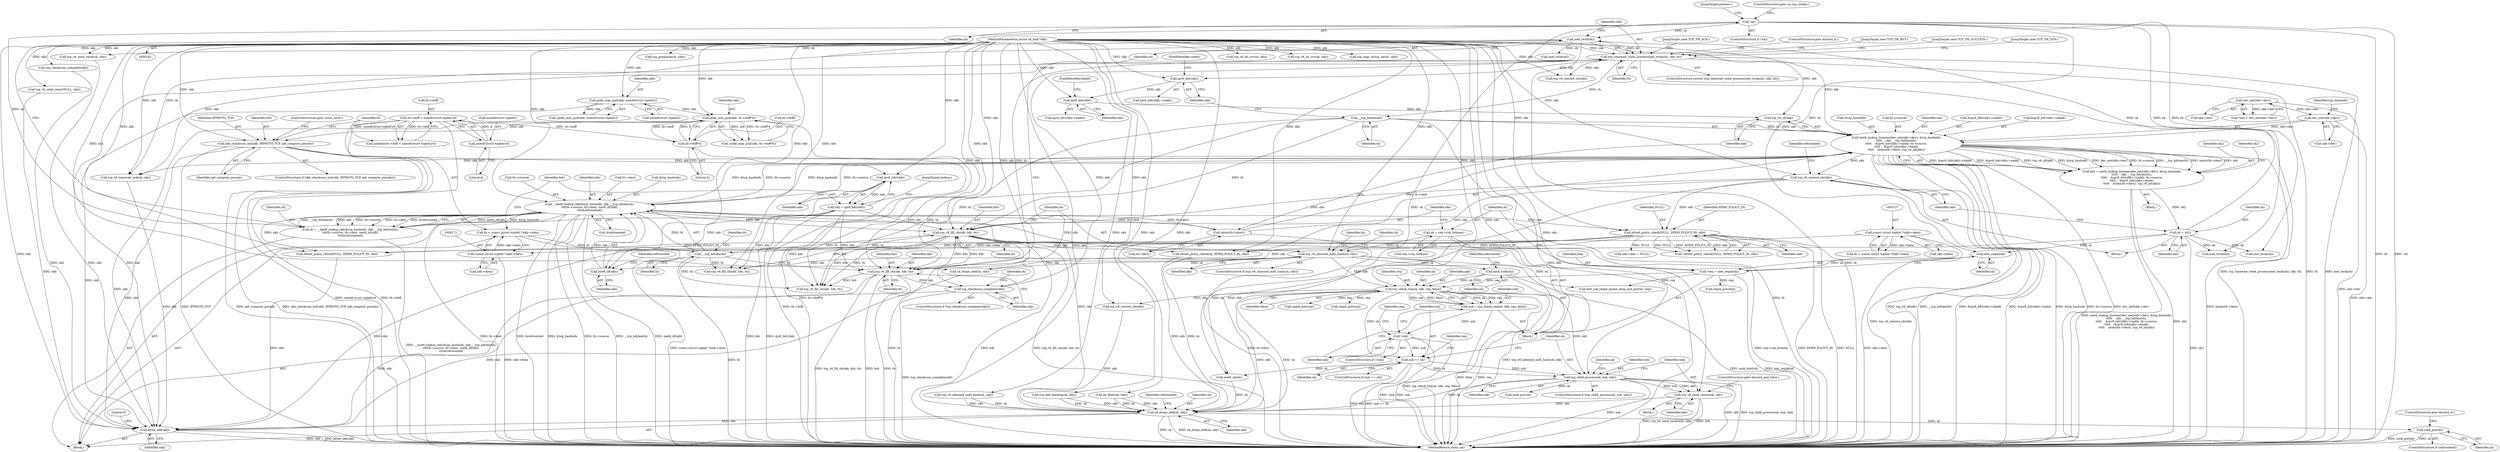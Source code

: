 digraph "0_linux_ac6e780070e30e4c35bd395acfe9191e6268bdd3_1@pointer" {
"1000290" [label="(Call,tcp_v6_send_reset(nsk, skb))"];
"1000285" [label="(Call,tcp_child_process(sk, nsk, skb))"];
"1000275" [label="(Call,nsk == sk)"];
"1000268" [label="(Call,!nsk)"];
"1000260" [label="(Call,nsk = tcp_check_req(sk, skb, req, false))"];
"1000262" [label="(Call,tcp_check_req(sk, skb, req, false))"];
"1000255" [label="(Call,sock_hold(sk))"];
"1000233" [label="(Call,tcp_v6_inbound_md5_hash(sk, skb))"];
"1000223" [label="(Call,sk = req->rsk_listener)"];
"1000228" [label="(Call,tcp_v6_fill_cb(skb, hdr, th))"];
"1000182" [label="(Call,__inet6_lookup_skb(&tcp_hashinfo, skb, __tcp_hdrlen(th),\n\t\t\t\tth->source, th->dest, inet6_iif(skb),\n\t\t\t\t&refcounted))"];
"1000478" [label="(Call,inet6_lookup_listener(dev_net(skb->dev), &tcp_hashinfo,\n\t\t\t\t\t    skb, __tcp_hdrlen(th),\n\t\t\t\t\t    &ipv6_hdr(skb)->saddr, th->source,\n\t\t\t\t\t    &ipv6_hdr(skb)->daddr,\n\t\t\t\t\t    ntohs(th->dest), tcp_v6_iif(skb)))"];
"1000479" [label="(Call,dev_net(skb->dev))"];
"1000113" [label="(Call,dev_net(skb->dev))"];
"1000505" [label="(Call,tcp_v6_iif(skb))"];
"1000498" [label="(Call,ipv6_hdr(skb))"];
"1000490" [label="(Call,ipv6_hdr(skb))"];
"1000467" [label="(Call,tcp_timewait_state_process(inet_twsk(sk), skb, th))"];
"1000468" [label="(Call,inet_twsk(sk))"];
"1000199" [label="(Call,!sk)"];
"1000180" [label="(Call,sk = __inet6_lookup_skb(&tcp_hashinfo, skb, __tcp_hdrlen(th),\n\t\t\t\tth->source, th->dest, inet6_iif(skb),\n\t\t\t\t&refcounted))"];
"1000517" [label="(Call,sk = sk2)"];
"1000476" [label="(Call,sk2 = inet6_lookup_listener(dev_net(skb->dev), &tcp_hashinfo,\n\t\t\t\t\t    skb, __tcp_hdrlen(th),\n\t\t\t\t\t    &ipv6_hdr(skb)->saddr, th->source,\n\t\t\t\t\t    &ipv6_hdr(skb)->daddr,\n\t\t\t\t\t    ntohs(th->dest), tcp_v6_iif(skb)))"];
"1000459" [label="(Call,tcp_checksum_complete(skb))"];
"1000454" [label="(Call,tcp_v6_fill_cb(skb, hdr, th))"];
"1000445" [label="(Call,xfrm6_policy_check(NULL, XFRM_POLICY_IN, skb))"];
"1000520" [label="(Call,tcp_v6_restore_cb(skb))"];
"1000103" [label="(MethodParameterIn,struct sk_buff *skb)"];
"1000175" [label="(Call,hdr = ipv6_hdr(skb))"];
"1000177" [label="(Call,ipv6_hdr(skb))"];
"1000163" [label="(Call,skb_checksum_init(skb, IPPROTO_TCP, ip6_compute_pseudo))"];
"1000154" [label="(Call,pskb_may_pull(skb, th->doff*4))"];
"1000129" [label="(Call,pskb_may_pull(skb, sizeof(struct tcphdr)))"];
"1000156" [label="(Call,th->doff*4)"];
"1000143" [label="(Call,th->doff < sizeof(struct tcphdr)/4)"];
"1000147" [label="(Call,sizeof(struct tcphdr)/4)"];
"1000186" [label="(Call,__tcp_hdrlen(th))"];
"1000168" [label="(Call,th = (const struct tcphdr *)skb->data)"];
"1000170" [label="(Call,(const struct tcphdr *)skb->data)"];
"1000136" [label="(Call,(const struct tcphdr *)skb->data)"];
"1000486" [label="(Call,__tcp_hdrlen(th))"];
"1000501" [label="(Call,ntohs(th->dest))"];
"1000194" [label="(Call,inet6_iif(skb))"];
"1000218" [label="(Call,*req = inet_reqsk(sk))"];
"1000220" [label="(Call,inet_reqsk(sk))"];
"1000434" [label="(Call,sk_drops_add(sk, skb))"];
"1000429" [label="(Call,kfree_skb(skb))"];
"1000439" [label="(Call,sock_put(sk))"];
"1000177" [label="(Call,ipv6_hdr(skb))"];
"1000231" [label="(Identifier,th)"];
"1000541" [label="(JumpTarget,case TCP_TW_SUCCESS:)"];
"1000498" [label="(Call,ipv6_hdr(skb))"];
"1000269" [label="(Identifier,nsk)"];
"1000229" [label="(Identifier,skb)"];
"1000435" [label="(Identifier,sk)"];
"1000321" [label="(Call,tcp_v6_fill_cb(skb, hdr, th))"];
"1000114" [label="(Call,skb->dev)"];
"1000200" [label="(Identifier,sk)"];
"1000170" [label="(Call,(const struct tcphdr *)skb->data)"];
"1000284" [label="(ControlStructure,if (tcp_child_process(sk, nsk, skb)))"];
"1000500" [label="(FieldIdentifier,daddr)"];
"1000256" [label="(Identifier,sk)"];
"1000432" [label="(Literal,0)"];
"1000266" [label="(Identifier,false)"];
"1000147" [label="(Call,sizeof(struct tcphdr)/4)"];
"1000262" [label="(Call,tcp_check_req(sk, skb, req, false))"];
"1000484" [label="(Identifier,tcp_hashinfo)"];
"1000225" [label="(Call,req->rsk_listener)"];
"1000489" [label="(Call,ipv6_hdr(skb)->saddr)"];
"1000491" [label="(Identifier,skb)"];
"1000543" [label="(MethodReturn,static int)"];
"1000486" [label="(Call,__tcp_hdrlen(th))"];
"1000521" [label="(Identifier,skb)"];
"1000331" [label="(Call,sk_filter(sk, skb))"];
"1000487" [label="(Identifier,th)"];
"1000499" [label="(Identifier,skb)"];
"1000463" [label="(Call,inet_twsk(sk))"];
"1000178" [label="(Identifier,skb)"];
"1000199" [label="(Call,!sk)"];
"1000518" [label="(Identifier,sk)"];
"1000129" [label="(Call,pskb_may_pull(skb, sizeof(struct tcphdr)))"];
"1000289" [label="(Block,)"];
"1000188" [label="(Call,th->source)"];
"1000455" [label="(Identifier,skb)"];
"1000157" [label="(Call,th->doff)"];
"1000228" [label="(Call,tcp_v6_fill_cb(skb, hdr, th))"];
"1000134" [label="(Call,th = (const struct tcphdr *)skb->data)"];
"1000234" [label="(Identifier,sk)"];
"1000478" [label="(Call,inet6_lookup_listener(dev_net(skb->dev), &tcp_hashinfo,\n\t\t\t\t\t    skb, __tcp_hdrlen(th),\n\t\t\t\t\t    &ipv6_hdr(skb)->saddr, th->source,\n\t\t\t\t\t    &ipv6_hdr(skb)->daddr,\n\t\t\t\t\t    ntohs(th->dest), tcp_v6_iif(skb)))"];
"1000371" [label="(Call,tcp_prequeue(sk, skb))"];
"1000271" [label="(Call,reqsk_put(req))"];
"1000316" [label="(Call,xfrm6_policy_check(sk, XFRM_POLICY_IN, skb))"];
"1000381" [label="(Call,tcp_add_backlog(sk, skb))"];
"1000292" [label="(Identifier,skb)"];
"1000219" [label="(Identifier,req)"];
"1000275" [label="(Call,nsk == sk)"];
"1000445" [label="(Call,xfrm6_policy_check(NULL, XFRM_POLICY_IN, skb))"];
"1000176" [label="(Identifier,hdr)"];
"1000230" [label="(Identifier,hdr)"];
"1000505" [label="(Call,tcp_v6_iif(skb))"];
"1000280" [label="(Identifier,req)"];
"1000195" [label="(Identifier,skb)"];
"1000179" [label="(JumpTarget,lookup:)"];
"1000474" [label="(Block,)"];
"1000180" [label="(Call,sk = __inet6_lookup_skb(&tcp_hashinfo, skb, __tcp_hdrlen(th),\n\t\t\t\tth->source, th->dest, inet6_iif(skb),\n\t\t\t\t&refcounted))"];
"1000144" [label="(Call,th->doff)"];
"1000446" [label="(Identifier,NULL)"];
"1000501" [label="(Call,ntohs(th->dest))"];
"1000508" [label="(Identifier,sk2)"];
"1000128" [label="(Call,!pskb_may_pull(skb, sizeof(struct tcphdr)))"];
"1000451" [label="(Call,inet_twsk(sk))"];
"1000407" [label="(Call,tcp_v6_fill_cb(skb, hdr, th))"];
"1000434" [label="(Call,sk_drops_add(sk, skb))"];
"1000479" [label="(Call,dev_net(skb->dev))"];
"1000519" [label="(Identifier,sk2)"];
"1000509" [label="(Block,)"];
"1000466" [label="(ControlStructure,switch (tcp_timewait_state_process(inet_twsk(sk), skb, th)))"];
"1000470" [label="(Identifier,skb)"];
"1000335" [label="(Call,skb->dev = NULL)"];
"1000287" [label="(Identifier,nsk)"];
"1000131" [label="(Call,sizeof(struct tcphdr))"];
"1000476" [label="(Call,sk2 = inet6_lookup_listener(dev_net(skb->dev), &tcp_hashinfo,\n\t\t\t\t\t    skb, __tcp_hdrlen(th),\n\t\t\t\t\t    &ipv6_hdr(skb)->saddr, th->source,\n\t\t\t\t\t    &ipv6_hdr(skb)->daddr,\n\t\t\t\t\t    ntohs(th->dest), tcp_v6_iif(skb)))"];
"1000429" [label="(Call,kfree_skb(skb))"];
"1000264" [label="(Identifier,skb)"];
"1000440" [label="(Identifier,sk)"];
"1000459" [label="(Call,tcp_checksum_complete(skb))"];
"1000261" [label="(Identifier,nsk)"];
"1000138" [label="(Call,skb->data)"];
"1000469" [label="(Identifier,sk)"];
"1000473" [label="(JumpTarget,case TCP_TW_SYN:)"];
"1000162" [label="(ControlStructure,if (skb_checksum_init(skb, IPPROTO_TCP, ip6_compute_pseudo)))"];
"1000202" [label="(JumpTarget,process:)"];
"1000490" [label="(Call,ipv6_hdr(skb))"];
"1000143" [label="(Call,th->doff < sizeof(struct tcphdr)/4)"];
"1000438" [label="(Identifier,refcounted)"];
"1000216" [label="(Block,)"];
"1000130" [label="(Identifier,skb)"];
"1000430" [label="(Identifier,skb)"];
"1000285" [label="(Call,tcp_child_process(sk, nsk, skb))"];
"1000247" [label="(Identifier,sk)"];
"1000526" [label="(JumpTarget,case TCP_TW_ACK:)"];
"1000291" [label="(Identifier,nsk)"];
"1000238" [label="(Identifier,sk)"];
"1000175" [label="(Call,hdr = ipv6_hdr(skb))"];
"1000277" [label="(Identifier,sk)"];
"1000376" [label="(Call,tcp_v6_do_rcv(sk, skb))"];
"1000460" [label="(Identifier,skb)"];
"1000172" [label="(Call,skb->data)"];
"1000268" [label="(Call,!nsk)"];
"1000532" [label="(Call,tcp_v6_restore_cb(skb))"];
"1000191" [label="(Call,th->dest)"];
"1000441" [label="(ControlStructure,goto discard_it;)"];
"1000260" [label="(Call,nsk = tcp_check_req(sk, skb, req, false))"];
"1000288" [label="(Identifier,skb)"];
"1000232" [label="(ControlStructure,if (tcp_v6_inbound_md5_hash(sk, skb)))"];
"1000183" [label="(Call,&tcp_hashinfo)"];
"1000251" [label="(Call,inet_csk_reqsk_queue_drop_and_put(sk, req))"];
"1000148" [label="(Call,sizeof(struct tcphdr))"];
"1000233" [label="(Call,tcp_v6_inbound_md5_hash(sk, skb))"];
"1000493" [label="(Call,th->source)"];
"1000457" [label="(Identifier,th)"];
"1000480" [label="(Call,skb->dev)"];
"1000542" [label="(ControlStructure,goto discard_it;)"];
"1000458" [label="(ControlStructure,if (tcp_checksum_complete(skb)))"];
"1000456" [label="(Identifier,hdr)"];
"1000444" [label="(Call,!xfrm6_policy_check(NULL, XFRM_POLICY_IN, skb))"];
"1000520" [label="(Call,tcp_v6_restore_cb(skb))"];
"1000198" [label="(ControlStructure,if (!sk))"];
"1000154" [label="(Call,pskb_may_pull(skb, th->doff*4))"];
"1000103" [label="(MethodParameterIn,struct sk_buff *skb)"];
"1000186" [label="(Call,__tcp_hdrlen(th))"];
"1000306" [label="(Call,inet6_sk(sk))"];
"1000326" [label="(Call,tcp_v6_inbound_md5_hash(sk, skb))"];
"1000267" [label="(ControlStructure,if (!nsk))"];
"1000454" [label="(Call,tcp_v6_fill_cb(skb, hdr, th))"];
"1000523" [label="(Identifier,refcounted)"];
"1000492" [label="(FieldIdentifier,saddr)"];
"1000167" [label="(ControlStructure,goto csum_error;)"];
"1000153" [label="(Call,!pskb_may_pull(skb, th->doff*4))"];
"1000185" [label="(Identifier,skb)"];
"1000412" [label="(Call,tcp_checksum_complete(skb))"];
"1000265" [label="(Identifier,req)"];
"1000155" [label="(Identifier,skb)"];
"1000220" [label="(Call,inet_reqsk(sk))"];
"1000497" [label="(Call,ipv6_hdr(skb)->daddr)"];
"1000201" [label="(ControlStructure,goto no_tcp_socket;)"];
"1000189" [label="(Identifier,th)"];
"1000168" [label="(Call,th = (const struct tcphdr *)skb->data)"];
"1000297" [label="(Identifier,sk)"];
"1000182" [label="(Call,__inet6_lookup_skb(&tcp_hashinfo, skb, __tcp_hdrlen(th),\n\t\t\t\tth->source, th->dest, inet6_iif(skb),\n\t\t\t\t&refcounted))"];
"1000272" [label="(Identifier,req)"];
"1000258" [label="(Identifier,refcounted)"];
"1000290" [label="(Call,tcp_v6_send_reset(nsk, skb))"];
"1000349" [label="(Call,tcp_v6_do_rcv(sk, skb))"];
"1000165" [label="(Identifier,IPPROTO_TCP)"];
"1000531" [label="(JumpTarget,case TCP_TW_RST:)"];
"1000281" [label="(Call,tcp_v6_restore_cb(skb))"];
"1000197" [label="(Identifier,refcounted)"];
"1000276" [label="(Identifier,nsk)"];
"1000164" [label="(Identifier,skb)"];
"1000357" [label="(Call,tcp_segs_in(tcp_sk(sk), skb))"];
"1000223" [label="(Call,sk = req->rsk_listener)"];
"1000237" [label="(Call,sk_drops_add(sk, skb))"];
"1000169" [label="(Identifier,th)"];
"1000296" [label="(Call,sock_put(sk))"];
"1000235" [label="(Identifier,skb)"];
"1000113" [label="(Call,dev_net(skb->dev))"];
"1000436" [label="(Identifier,skb)"];
"1000513" [label="(Call,inet_twsk(sk))"];
"1000263" [label="(Identifier,sk)"];
"1000274" [label="(ControlStructure,if (nsk == sk))"];
"1000194" [label="(Call,inet6_iif(skb))"];
"1000218" [label="(Call,*req = inet_reqsk(sk))"];
"1000485" [label="(Identifier,skb)"];
"1000293" [label="(ControlStructure,goto discard_and_relse;)"];
"1000111" [label="(Call,*net = dev_net(skb->dev))"];
"1000448" [label="(Identifier,skb)"];
"1000166" [label="(Identifier,ip6_compute_pseudo)"];
"1000437" [label="(ControlStructure,if (refcounted))"];
"1000160" [label="(Literal,4)"];
"1000488" [label="(Call,&ipv6_hdr(skb)->saddr)"];
"1000187" [label="(Identifier,th)"];
"1000496" [label="(Call,&ipv6_hdr(skb)->daddr)"];
"1000464" [label="(Identifier,sk)"];
"1000527" [label="(Call,tcp_v6_timewait_ack(sk, skb))"];
"1000286" [label="(Identifier,sk)"];
"1000471" [label="(Identifier,th)"];
"1000502" [label="(Call,th->dest)"];
"1000517" [label="(Call,sk = sk2)"];
"1000279" [label="(Call,reqsk_put(req))"];
"1000224" [label="(Identifier,sk)"];
"1000221" [label="(Identifier,sk)"];
"1000468" [label="(Call,inet_twsk(sk))"];
"1000425" [label="(Call,tcp_v6_send_reset(NULL, skb))"];
"1000447" [label="(Identifier,XFRM_POLICY_IN)"];
"1000181" [label="(Identifier,sk)"];
"1000150" [label="(Literal,4)"];
"1000136" [label="(Call,(const struct tcphdr *)skb->data)"];
"1000506" [label="(Identifier,skb)"];
"1000477" [label="(Identifier,sk2)"];
"1000240" [label="(Call,reqsk_put(req))"];
"1000467" [label="(Call,tcp_timewait_state_process(inet_twsk(sk), skb, th))"];
"1000402" [label="(Call,xfrm6_policy_check(NULL, XFRM_POLICY_IN, skb))"];
"1000483" [label="(Call,&tcp_hashinfo)"];
"1000142" [label="(Call,unlikely(th->doff < sizeof(struct tcphdr)/4))"];
"1000104" [label="(Block,)"];
"1000439" [label="(Call,sock_put(sk))"];
"1000156" [label="(Call,th->doff*4)"];
"1000196" [label="(Call,&refcounted)"];
"1000534" [label="(Call,tcp_v6_send_reset(sk, skb))"];
"1000255" [label="(Call,sock_hold(sk))"];
"1000163" [label="(Call,skb_checksum_init(skb, IPPROTO_TCP, ip6_compute_pseudo))"];
"1000290" -> "1000289"  [label="AST: "];
"1000290" -> "1000292"  [label="CFG: "];
"1000291" -> "1000290"  [label="AST: "];
"1000292" -> "1000290"  [label="AST: "];
"1000293" -> "1000290"  [label="CFG: "];
"1000290" -> "1000543"  [label="DDG: nsk"];
"1000290" -> "1000543"  [label="DDG: tcp_v6_send_reset(nsk, skb)"];
"1000285" -> "1000290"  [label="DDG: nsk"];
"1000285" -> "1000290"  [label="DDG: skb"];
"1000103" -> "1000290"  [label="DDG: skb"];
"1000290" -> "1000434"  [label="DDG: skb"];
"1000285" -> "1000284"  [label="AST: "];
"1000285" -> "1000288"  [label="CFG: "];
"1000286" -> "1000285"  [label="AST: "];
"1000287" -> "1000285"  [label="AST: "];
"1000288" -> "1000285"  [label="AST: "];
"1000291" -> "1000285"  [label="CFG: "];
"1000297" -> "1000285"  [label="CFG: "];
"1000285" -> "1000543"  [label="DDG: tcp_child_process(sk, nsk, skb)"];
"1000285" -> "1000543"  [label="DDG: nsk"];
"1000285" -> "1000543"  [label="DDG: skb"];
"1000275" -> "1000285"  [label="DDG: sk"];
"1000275" -> "1000285"  [label="DDG: nsk"];
"1000262" -> "1000285"  [label="DDG: skb"];
"1000103" -> "1000285"  [label="DDG: skb"];
"1000285" -> "1000296"  [label="DDG: sk"];
"1000285" -> "1000434"  [label="DDG: sk"];
"1000275" -> "1000274"  [label="AST: "];
"1000275" -> "1000277"  [label="CFG: "];
"1000276" -> "1000275"  [label="AST: "];
"1000277" -> "1000275"  [label="AST: "];
"1000280" -> "1000275"  [label="CFG: "];
"1000286" -> "1000275"  [label="CFG: "];
"1000275" -> "1000543"  [label="DDG: nsk == sk"];
"1000275" -> "1000543"  [label="DDG: nsk"];
"1000268" -> "1000275"  [label="DDG: nsk"];
"1000262" -> "1000275"  [label="DDG: sk"];
"1000275" -> "1000306"  [label="DDG: sk"];
"1000268" -> "1000267"  [label="AST: "];
"1000268" -> "1000269"  [label="CFG: "];
"1000269" -> "1000268"  [label="AST: "];
"1000272" -> "1000268"  [label="CFG: "];
"1000276" -> "1000268"  [label="CFG: "];
"1000268" -> "1000543"  [label="DDG: nsk"];
"1000268" -> "1000543"  [label="DDG: !nsk"];
"1000260" -> "1000268"  [label="DDG: nsk"];
"1000260" -> "1000216"  [label="AST: "];
"1000260" -> "1000262"  [label="CFG: "];
"1000261" -> "1000260"  [label="AST: "];
"1000262" -> "1000260"  [label="AST: "];
"1000269" -> "1000260"  [label="CFG: "];
"1000260" -> "1000543"  [label="DDG: tcp_check_req(sk, skb, req, false)"];
"1000262" -> "1000260"  [label="DDG: sk"];
"1000262" -> "1000260"  [label="DDG: skb"];
"1000262" -> "1000260"  [label="DDG: req"];
"1000262" -> "1000260"  [label="DDG: false"];
"1000262" -> "1000266"  [label="CFG: "];
"1000263" -> "1000262"  [label="AST: "];
"1000264" -> "1000262"  [label="AST: "];
"1000265" -> "1000262"  [label="AST: "];
"1000266" -> "1000262"  [label="AST: "];
"1000262" -> "1000543"  [label="DDG: req"];
"1000262" -> "1000543"  [label="DDG: false"];
"1000255" -> "1000262"  [label="DDG: sk"];
"1000233" -> "1000262"  [label="DDG: skb"];
"1000103" -> "1000262"  [label="DDG: skb"];
"1000218" -> "1000262"  [label="DDG: req"];
"1000262" -> "1000271"  [label="DDG: req"];
"1000262" -> "1000279"  [label="DDG: req"];
"1000262" -> "1000281"  [label="DDG: skb"];
"1000262" -> "1000434"  [label="DDG: sk"];
"1000262" -> "1000434"  [label="DDG: skb"];
"1000255" -> "1000216"  [label="AST: "];
"1000255" -> "1000256"  [label="CFG: "];
"1000256" -> "1000255"  [label="AST: "];
"1000258" -> "1000255"  [label="CFG: "];
"1000255" -> "1000543"  [label="DDG: sock_hold(sk)"];
"1000233" -> "1000255"  [label="DDG: sk"];
"1000233" -> "1000232"  [label="AST: "];
"1000233" -> "1000235"  [label="CFG: "];
"1000234" -> "1000233"  [label="AST: "];
"1000235" -> "1000233"  [label="AST: "];
"1000238" -> "1000233"  [label="CFG: "];
"1000247" -> "1000233"  [label="CFG: "];
"1000233" -> "1000543"  [label="DDG: tcp_v6_inbound_md5_hash(sk, skb)"];
"1000233" -> "1000194"  [label="DDG: skb"];
"1000223" -> "1000233"  [label="DDG: sk"];
"1000228" -> "1000233"  [label="DDG: skb"];
"1000103" -> "1000233"  [label="DDG: skb"];
"1000233" -> "1000237"  [label="DDG: sk"];
"1000233" -> "1000237"  [label="DDG: skb"];
"1000233" -> "1000251"  [label="DDG: sk"];
"1000223" -> "1000216"  [label="AST: "];
"1000223" -> "1000225"  [label="CFG: "];
"1000224" -> "1000223"  [label="AST: "];
"1000225" -> "1000223"  [label="AST: "];
"1000229" -> "1000223"  [label="CFG: "];
"1000223" -> "1000543"  [label="DDG: req->rsk_listener"];
"1000228" -> "1000216"  [label="AST: "];
"1000228" -> "1000231"  [label="CFG: "];
"1000229" -> "1000228"  [label="AST: "];
"1000230" -> "1000228"  [label="AST: "];
"1000231" -> "1000228"  [label="AST: "];
"1000234" -> "1000228"  [label="CFG: "];
"1000228" -> "1000543"  [label="DDG: tcp_v6_fill_cb(skb, hdr, th)"];
"1000228" -> "1000543"  [label="DDG: th"];
"1000228" -> "1000543"  [label="DDG: hdr"];
"1000228" -> "1000186"  [label="DDG: th"];
"1000182" -> "1000228"  [label="DDG: skb"];
"1000520" -> "1000228"  [label="DDG: skb"];
"1000103" -> "1000228"  [label="DDG: skb"];
"1000175" -> "1000228"  [label="DDG: hdr"];
"1000454" -> "1000228"  [label="DDG: hdr"];
"1000186" -> "1000228"  [label="DDG: th"];
"1000486" -> "1000228"  [label="DDG: th"];
"1000228" -> "1000321"  [label="DDG: hdr"];
"1000228" -> "1000321"  [label="DDG: th"];
"1000228" -> "1000407"  [label="DDG: hdr"];
"1000228" -> "1000454"  [label="DDG: hdr"];
"1000182" -> "1000180"  [label="AST: "];
"1000182" -> "1000196"  [label="CFG: "];
"1000183" -> "1000182"  [label="AST: "];
"1000185" -> "1000182"  [label="AST: "];
"1000186" -> "1000182"  [label="AST: "];
"1000188" -> "1000182"  [label="AST: "];
"1000191" -> "1000182"  [label="AST: "];
"1000194" -> "1000182"  [label="AST: "];
"1000196" -> "1000182"  [label="AST: "];
"1000180" -> "1000182"  [label="CFG: "];
"1000182" -> "1000543"  [label="DDG: th->source"];
"1000182" -> "1000543"  [label="DDG: __tcp_hdrlen(th)"];
"1000182" -> "1000543"  [label="DDG: inet6_iif(skb)"];
"1000182" -> "1000543"  [label="DDG: th->dest"];
"1000182" -> "1000543"  [label="DDG: &refcounted"];
"1000182" -> "1000543"  [label="DDG: &tcp_hashinfo"];
"1000182" -> "1000180"  [label="DDG: inet6_iif(skb)"];
"1000182" -> "1000180"  [label="DDG: &tcp_hashinfo"];
"1000182" -> "1000180"  [label="DDG: __tcp_hdrlen(th)"];
"1000182" -> "1000180"  [label="DDG: skb"];
"1000182" -> "1000180"  [label="DDG: th->source"];
"1000182" -> "1000180"  [label="DDG: th->dest"];
"1000182" -> "1000180"  [label="DDG: &refcounted"];
"1000478" -> "1000182"  [label="DDG: &tcp_hashinfo"];
"1000478" -> "1000182"  [label="DDG: th->source"];
"1000194" -> "1000182"  [label="DDG: skb"];
"1000103" -> "1000182"  [label="DDG: skb"];
"1000186" -> "1000182"  [label="DDG: th"];
"1000501" -> "1000182"  [label="DDG: th->dest"];
"1000182" -> "1000316"  [label="DDG: skb"];
"1000182" -> "1000402"  [label="DDG: skb"];
"1000182" -> "1000434"  [label="DDG: skb"];
"1000182" -> "1000445"  [label="DDG: skb"];
"1000182" -> "1000478"  [label="DDG: &tcp_hashinfo"];
"1000182" -> "1000478"  [label="DDG: th->source"];
"1000182" -> "1000501"  [label="DDG: th->dest"];
"1000478" -> "1000476"  [label="AST: "];
"1000478" -> "1000505"  [label="CFG: "];
"1000479" -> "1000478"  [label="AST: "];
"1000483" -> "1000478"  [label="AST: "];
"1000485" -> "1000478"  [label="AST: "];
"1000486" -> "1000478"  [label="AST: "];
"1000488" -> "1000478"  [label="AST: "];
"1000493" -> "1000478"  [label="AST: "];
"1000496" -> "1000478"  [label="AST: "];
"1000501" -> "1000478"  [label="AST: "];
"1000505" -> "1000478"  [label="AST: "];
"1000476" -> "1000478"  [label="CFG: "];
"1000478" -> "1000543"  [label="DDG: __tcp_hdrlen(th)"];
"1000478" -> "1000543"  [label="DDG: &ipv6_hdr(skb)->daddr"];
"1000478" -> "1000543"  [label="DDG: &ipv6_hdr(skb)->saddr"];
"1000478" -> "1000543"  [label="DDG: &tcp_hashinfo"];
"1000478" -> "1000543"  [label="DDG: th->source"];
"1000478" -> "1000543"  [label="DDG: dev_net(skb->dev)"];
"1000478" -> "1000543"  [label="DDG: ntohs(th->dest)"];
"1000478" -> "1000543"  [label="DDG: tcp_v6_iif(skb)"];
"1000478" -> "1000476"  [label="DDG: &ipv6_hdr(skb)->daddr"];
"1000478" -> "1000476"  [label="DDG: &ipv6_hdr(skb)->saddr"];
"1000478" -> "1000476"  [label="DDG: tcp_v6_iif(skb)"];
"1000478" -> "1000476"  [label="DDG: &tcp_hashinfo"];
"1000478" -> "1000476"  [label="DDG: dev_net(skb->dev)"];
"1000478" -> "1000476"  [label="DDG: th->source"];
"1000478" -> "1000476"  [label="DDG: __tcp_hdrlen(th)"];
"1000478" -> "1000476"  [label="DDG: ntohs(th->dest)"];
"1000478" -> "1000476"  [label="DDG: skb"];
"1000479" -> "1000478"  [label="DDG: skb->dev"];
"1000505" -> "1000478"  [label="DDG: skb"];
"1000103" -> "1000478"  [label="DDG: skb"];
"1000486" -> "1000478"  [label="DDG: th"];
"1000501" -> "1000478"  [label="DDG: th->dest"];
"1000478" -> "1000520"  [label="DDG: skb"];
"1000478" -> "1000527"  [label="DDG: skb"];
"1000479" -> "1000480"  [label="CFG: "];
"1000480" -> "1000479"  [label="AST: "];
"1000484" -> "1000479"  [label="CFG: "];
"1000479" -> "1000543"  [label="DDG: skb->dev"];
"1000113" -> "1000479"  [label="DDG: skb->dev"];
"1000113" -> "1000111"  [label="AST: "];
"1000113" -> "1000114"  [label="CFG: "];
"1000114" -> "1000113"  [label="AST: "];
"1000111" -> "1000113"  [label="CFG: "];
"1000113" -> "1000543"  [label="DDG: skb->dev"];
"1000113" -> "1000111"  [label="DDG: skb->dev"];
"1000505" -> "1000506"  [label="CFG: "];
"1000506" -> "1000505"  [label="AST: "];
"1000498" -> "1000505"  [label="DDG: skb"];
"1000103" -> "1000505"  [label="DDG: skb"];
"1000498" -> "1000497"  [label="AST: "];
"1000498" -> "1000499"  [label="CFG: "];
"1000499" -> "1000498"  [label="AST: "];
"1000500" -> "1000498"  [label="CFG: "];
"1000490" -> "1000498"  [label="DDG: skb"];
"1000103" -> "1000498"  [label="DDG: skb"];
"1000490" -> "1000489"  [label="AST: "];
"1000490" -> "1000491"  [label="CFG: "];
"1000491" -> "1000490"  [label="AST: "];
"1000492" -> "1000490"  [label="CFG: "];
"1000467" -> "1000490"  [label="DDG: skb"];
"1000103" -> "1000490"  [label="DDG: skb"];
"1000467" -> "1000466"  [label="AST: "];
"1000467" -> "1000471"  [label="CFG: "];
"1000468" -> "1000467"  [label="AST: "];
"1000470" -> "1000467"  [label="AST: "];
"1000471" -> "1000467"  [label="AST: "];
"1000473" -> "1000467"  [label="CFG: "];
"1000526" -> "1000467"  [label="CFG: "];
"1000531" -> "1000467"  [label="CFG: "];
"1000541" -> "1000467"  [label="CFG: "];
"1000542" -> "1000467"  [label="CFG: "];
"1000467" -> "1000543"  [label="DDG: inet_twsk(sk)"];
"1000467" -> "1000543"  [label="DDG: tcp_timewait_state_process(inet_twsk(sk), skb, th)"];
"1000467" -> "1000543"  [label="DDG: th"];
"1000467" -> "1000429"  [label="DDG: skb"];
"1000468" -> "1000467"  [label="DDG: sk"];
"1000459" -> "1000467"  [label="DDG: skb"];
"1000103" -> "1000467"  [label="DDG: skb"];
"1000454" -> "1000467"  [label="DDG: th"];
"1000467" -> "1000486"  [label="DDG: th"];
"1000467" -> "1000527"  [label="DDG: skb"];
"1000467" -> "1000532"  [label="DDG: skb"];
"1000468" -> "1000469"  [label="CFG: "];
"1000469" -> "1000468"  [label="AST: "];
"1000470" -> "1000468"  [label="CFG: "];
"1000468" -> "1000543"  [label="DDG: sk"];
"1000199" -> "1000468"  [label="DDG: sk"];
"1000517" -> "1000468"  [label="DDG: sk"];
"1000468" -> "1000513"  [label="DDG: sk"];
"1000468" -> "1000527"  [label="DDG: sk"];
"1000468" -> "1000534"  [label="DDG: sk"];
"1000199" -> "1000198"  [label="AST: "];
"1000199" -> "1000200"  [label="CFG: "];
"1000200" -> "1000199"  [label="AST: "];
"1000201" -> "1000199"  [label="CFG: "];
"1000202" -> "1000199"  [label="CFG: "];
"1000199" -> "1000543"  [label="DDG: sk"];
"1000199" -> "1000543"  [label="DDG: !sk"];
"1000180" -> "1000199"  [label="DDG: sk"];
"1000199" -> "1000220"  [label="DDG: sk"];
"1000199" -> "1000306"  [label="DDG: sk"];
"1000199" -> "1000451"  [label="DDG: sk"];
"1000199" -> "1000463"  [label="DDG: sk"];
"1000180" -> "1000104"  [label="AST: "];
"1000181" -> "1000180"  [label="AST: "];
"1000200" -> "1000180"  [label="CFG: "];
"1000180" -> "1000543"  [label="DDG: __inet6_lookup_skb(&tcp_hashinfo, skb, __tcp_hdrlen(th),\n\t\t\t\tth->source, th->dest, inet6_iif(skb),\n\t\t\t\t&refcounted)"];
"1000517" -> "1000509"  [label="AST: "];
"1000517" -> "1000519"  [label="CFG: "];
"1000518" -> "1000517"  [label="AST: "];
"1000519" -> "1000517"  [label="AST: "];
"1000521" -> "1000517"  [label="CFG: "];
"1000517" -> "1000543"  [label="DDG: sk2"];
"1000517" -> "1000220"  [label="DDG: sk"];
"1000517" -> "1000306"  [label="DDG: sk"];
"1000517" -> "1000451"  [label="DDG: sk"];
"1000517" -> "1000463"  [label="DDG: sk"];
"1000476" -> "1000517"  [label="DDG: sk2"];
"1000476" -> "1000474"  [label="AST: "];
"1000477" -> "1000476"  [label="AST: "];
"1000508" -> "1000476"  [label="CFG: "];
"1000476" -> "1000543"  [label="DDG: sk2"];
"1000476" -> "1000543"  [label="DDG: inet6_lookup_listener(dev_net(skb->dev), &tcp_hashinfo,\n\t\t\t\t\t    skb, __tcp_hdrlen(th),\n\t\t\t\t\t    &ipv6_hdr(skb)->saddr, th->source,\n\t\t\t\t\t    &ipv6_hdr(skb)->daddr,\n\t\t\t\t\t    ntohs(th->dest), tcp_v6_iif(skb))"];
"1000459" -> "1000458"  [label="AST: "];
"1000459" -> "1000460"  [label="CFG: "];
"1000460" -> "1000459"  [label="AST: "];
"1000464" -> "1000459"  [label="CFG: "];
"1000469" -> "1000459"  [label="CFG: "];
"1000459" -> "1000543"  [label="DDG: tcp_checksum_complete(skb)"];
"1000459" -> "1000429"  [label="DDG: skb"];
"1000454" -> "1000459"  [label="DDG: skb"];
"1000103" -> "1000459"  [label="DDG: skb"];
"1000454" -> "1000104"  [label="AST: "];
"1000454" -> "1000457"  [label="CFG: "];
"1000455" -> "1000454"  [label="AST: "];
"1000456" -> "1000454"  [label="AST: "];
"1000457" -> "1000454"  [label="AST: "];
"1000460" -> "1000454"  [label="CFG: "];
"1000454" -> "1000543"  [label="DDG: th"];
"1000454" -> "1000543"  [label="DDG: tcp_v6_fill_cb(skb, hdr, th)"];
"1000454" -> "1000543"  [label="DDG: hdr"];
"1000454" -> "1000321"  [label="DDG: hdr"];
"1000445" -> "1000454"  [label="DDG: skb"];
"1000103" -> "1000454"  [label="DDG: skb"];
"1000175" -> "1000454"  [label="DDG: hdr"];
"1000186" -> "1000454"  [label="DDG: th"];
"1000486" -> "1000454"  [label="DDG: th"];
"1000445" -> "1000444"  [label="AST: "];
"1000445" -> "1000448"  [label="CFG: "];
"1000446" -> "1000445"  [label="AST: "];
"1000447" -> "1000445"  [label="AST: "];
"1000448" -> "1000445"  [label="AST: "];
"1000444" -> "1000445"  [label="CFG: "];
"1000445" -> "1000543"  [label="DDG: XFRM_POLICY_IN"];
"1000445" -> "1000543"  [label="DDG: NULL"];
"1000445" -> "1000316"  [label="DDG: XFRM_POLICY_IN"];
"1000445" -> "1000335"  [label="DDG: NULL"];
"1000445" -> "1000402"  [label="DDG: NULL"];
"1000445" -> "1000402"  [label="DDG: XFRM_POLICY_IN"];
"1000445" -> "1000429"  [label="DDG: skb"];
"1000445" -> "1000444"  [label="DDG: NULL"];
"1000445" -> "1000444"  [label="DDG: XFRM_POLICY_IN"];
"1000445" -> "1000444"  [label="DDG: skb"];
"1000520" -> "1000445"  [label="DDG: skb"];
"1000103" -> "1000445"  [label="DDG: skb"];
"1000520" -> "1000509"  [label="AST: "];
"1000520" -> "1000521"  [label="CFG: "];
"1000521" -> "1000520"  [label="AST: "];
"1000523" -> "1000520"  [label="CFG: "];
"1000520" -> "1000543"  [label="DDG: tcp_v6_restore_cb(skb)"];
"1000520" -> "1000316"  [label="DDG: skb"];
"1000520" -> "1000434"  [label="DDG: skb"];
"1000103" -> "1000520"  [label="DDG: skb"];
"1000103" -> "1000102"  [label="AST: "];
"1000103" -> "1000543"  [label="DDG: skb"];
"1000103" -> "1000129"  [label="DDG: skb"];
"1000103" -> "1000154"  [label="DDG: skb"];
"1000103" -> "1000163"  [label="DDG: skb"];
"1000103" -> "1000177"  [label="DDG: skb"];
"1000103" -> "1000194"  [label="DDG: skb"];
"1000103" -> "1000237"  [label="DDG: skb"];
"1000103" -> "1000281"  [label="DDG: skb"];
"1000103" -> "1000316"  [label="DDG: skb"];
"1000103" -> "1000321"  [label="DDG: skb"];
"1000103" -> "1000326"  [label="DDG: skb"];
"1000103" -> "1000331"  [label="DDG: skb"];
"1000103" -> "1000349"  [label="DDG: skb"];
"1000103" -> "1000357"  [label="DDG: skb"];
"1000103" -> "1000371"  [label="DDG: skb"];
"1000103" -> "1000376"  [label="DDG: skb"];
"1000103" -> "1000381"  [label="DDG: skb"];
"1000103" -> "1000402"  [label="DDG: skb"];
"1000103" -> "1000407"  [label="DDG: skb"];
"1000103" -> "1000412"  [label="DDG: skb"];
"1000103" -> "1000425"  [label="DDG: skb"];
"1000103" -> "1000429"  [label="DDG: skb"];
"1000103" -> "1000434"  [label="DDG: skb"];
"1000103" -> "1000527"  [label="DDG: skb"];
"1000103" -> "1000532"  [label="DDG: skb"];
"1000103" -> "1000534"  [label="DDG: skb"];
"1000175" -> "1000104"  [label="AST: "];
"1000175" -> "1000177"  [label="CFG: "];
"1000176" -> "1000175"  [label="AST: "];
"1000177" -> "1000175"  [label="AST: "];
"1000179" -> "1000175"  [label="CFG: "];
"1000175" -> "1000543"  [label="DDG: hdr"];
"1000175" -> "1000543"  [label="DDG: ipv6_hdr(skb)"];
"1000177" -> "1000175"  [label="DDG: skb"];
"1000175" -> "1000321"  [label="DDG: hdr"];
"1000175" -> "1000407"  [label="DDG: hdr"];
"1000177" -> "1000178"  [label="CFG: "];
"1000178" -> "1000177"  [label="AST: "];
"1000163" -> "1000177"  [label="DDG: skb"];
"1000177" -> "1000194"  [label="DDG: skb"];
"1000163" -> "1000162"  [label="AST: "];
"1000163" -> "1000166"  [label="CFG: "];
"1000164" -> "1000163"  [label="AST: "];
"1000165" -> "1000163"  [label="AST: "];
"1000166" -> "1000163"  [label="AST: "];
"1000167" -> "1000163"  [label="CFG: "];
"1000169" -> "1000163"  [label="CFG: "];
"1000163" -> "1000543"  [label="DDG: ip6_compute_pseudo"];
"1000163" -> "1000543"  [label="DDG: skb_checksum_init(skb, IPPROTO_TCP, ip6_compute_pseudo)"];
"1000163" -> "1000543"  [label="DDG: IPPROTO_TCP"];
"1000154" -> "1000163"  [label="DDG: skb"];
"1000163" -> "1000429"  [label="DDG: skb"];
"1000154" -> "1000153"  [label="AST: "];
"1000154" -> "1000156"  [label="CFG: "];
"1000155" -> "1000154"  [label="AST: "];
"1000156" -> "1000154"  [label="AST: "];
"1000153" -> "1000154"  [label="CFG: "];
"1000154" -> "1000543"  [label="DDG: th->doff*4"];
"1000154" -> "1000153"  [label="DDG: skb"];
"1000154" -> "1000153"  [label="DDG: th->doff*4"];
"1000129" -> "1000154"  [label="DDG: skb"];
"1000156" -> "1000154"  [label="DDG: th->doff"];
"1000156" -> "1000154"  [label="DDG: 4"];
"1000154" -> "1000429"  [label="DDG: skb"];
"1000129" -> "1000128"  [label="AST: "];
"1000129" -> "1000131"  [label="CFG: "];
"1000130" -> "1000129"  [label="AST: "];
"1000131" -> "1000129"  [label="AST: "];
"1000128" -> "1000129"  [label="CFG: "];
"1000129" -> "1000128"  [label="DDG: skb"];
"1000129" -> "1000429"  [label="DDG: skb"];
"1000156" -> "1000160"  [label="CFG: "];
"1000157" -> "1000156"  [label="AST: "];
"1000160" -> "1000156"  [label="AST: "];
"1000156" -> "1000543"  [label="DDG: th->doff"];
"1000143" -> "1000156"  [label="DDG: th->doff"];
"1000143" -> "1000142"  [label="AST: "];
"1000143" -> "1000147"  [label="CFG: "];
"1000144" -> "1000143"  [label="AST: "];
"1000147" -> "1000143"  [label="AST: "];
"1000142" -> "1000143"  [label="CFG: "];
"1000143" -> "1000543"  [label="DDG: th->doff"];
"1000143" -> "1000543"  [label="DDG: sizeof(struct tcphdr)/4"];
"1000143" -> "1000142"  [label="DDG: th->doff"];
"1000143" -> "1000142"  [label="DDG: sizeof(struct tcphdr)/4"];
"1000147" -> "1000143"  [label="DDG: 4"];
"1000147" -> "1000150"  [label="CFG: "];
"1000148" -> "1000147"  [label="AST: "];
"1000150" -> "1000147"  [label="AST: "];
"1000186" -> "1000187"  [label="CFG: "];
"1000187" -> "1000186"  [label="AST: "];
"1000189" -> "1000186"  [label="CFG: "];
"1000186" -> "1000543"  [label="DDG: th"];
"1000168" -> "1000186"  [label="DDG: th"];
"1000186" -> "1000321"  [label="DDG: th"];
"1000186" -> "1000407"  [label="DDG: th"];
"1000168" -> "1000104"  [label="AST: "];
"1000168" -> "1000170"  [label="CFG: "];
"1000169" -> "1000168"  [label="AST: "];
"1000170" -> "1000168"  [label="AST: "];
"1000176" -> "1000168"  [label="CFG: "];
"1000168" -> "1000543"  [label="DDG: (const struct tcphdr *)skb->data"];
"1000170" -> "1000168"  [label="DDG: skb->data"];
"1000170" -> "1000172"  [label="CFG: "];
"1000171" -> "1000170"  [label="AST: "];
"1000172" -> "1000170"  [label="AST: "];
"1000170" -> "1000543"  [label="DDG: skb->data"];
"1000136" -> "1000170"  [label="DDG: skb->data"];
"1000136" -> "1000134"  [label="AST: "];
"1000136" -> "1000138"  [label="CFG: "];
"1000137" -> "1000136"  [label="AST: "];
"1000138" -> "1000136"  [label="AST: "];
"1000134" -> "1000136"  [label="CFG: "];
"1000136" -> "1000543"  [label="DDG: skb->data"];
"1000136" -> "1000134"  [label="DDG: skb->data"];
"1000486" -> "1000487"  [label="CFG: "];
"1000487" -> "1000486"  [label="AST: "];
"1000491" -> "1000486"  [label="CFG: "];
"1000486" -> "1000543"  [label="DDG: th"];
"1000486" -> "1000321"  [label="DDG: th"];
"1000501" -> "1000502"  [label="CFG: "];
"1000502" -> "1000501"  [label="AST: "];
"1000506" -> "1000501"  [label="CFG: "];
"1000501" -> "1000543"  [label="DDG: th->dest"];
"1000194" -> "1000195"  [label="CFG: "];
"1000195" -> "1000194"  [label="AST: "];
"1000197" -> "1000194"  [label="CFG: "];
"1000218" -> "1000216"  [label="AST: "];
"1000218" -> "1000220"  [label="CFG: "];
"1000219" -> "1000218"  [label="AST: "];
"1000220" -> "1000218"  [label="AST: "];
"1000224" -> "1000218"  [label="CFG: "];
"1000218" -> "1000543"  [label="DDG: inet_reqsk(sk)"];
"1000220" -> "1000218"  [label="DDG: sk"];
"1000218" -> "1000240"  [label="DDG: req"];
"1000218" -> "1000251"  [label="DDG: req"];
"1000220" -> "1000221"  [label="CFG: "];
"1000221" -> "1000220"  [label="AST: "];
"1000434" -> "1000104"  [label="AST: "];
"1000434" -> "1000436"  [label="CFG: "];
"1000435" -> "1000434"  [label="AST: "];
"1000436" -> "1000434"  [label="AST: "];
"1000438" -> "1000434"  [label="CFG: "];
"1000434" -> "1000543"  [label="DDG: sk_drops_add(sk, skb)"];
"1000434" -> "1000543"  [label="DDG: sk"];
"1000434" -> "1000429"  [label="DDG: skb"];
"1000306" -> "1000434"  [label="DDG: sk"];
"1000331" -> "1000434"  [label="DDG: sk"];
"1000331" -> "1000434"  [label="DDG: skb"];
"1000381" -> "1000434"  [label="DDG: sk"];
"1000381" -> "1000434"  [label="DDG: skb"];
"1000326" -> "1000434"  [label="DDG: sk"];
"1000326" -> "1000434"  [label="DDG: skb"];
"1000316" -> "1000434"  [label="DDG: sk"];
"1000316" -> "1000434"  [label="DDG: skb"];
"1000281" -> "1000434"  [label="DDG: skb"];
"1000434" -> "1000439"  [label="DDG: sk"];
"1000429" -> "1000104"  [label="AST: "];
"1000429" -> "1000430"  [label="CFG: "];
"1000430" -> "1000429"  [label="AST: "];
"1000432" -> "1000429"  [label="CFG: "];
"1000429" -> "1000543"  [label="DDG: skb"];
"1000429" -> "1000543"  [label="DDG: kfree_skb(skb)"];
"1000425" -> "1000429"  [label="DDG: skb"];
"1000237" -> "1000429"  [label="DDG: skb"];
"1000412" -> "1000429"  [label="DDG: skb"];
"1000527" -> "1000429"  [label="DDG: skb"];
"1000402" -> "1000429"  [label="DDG: skb"];
"1000534" -> "1000429"  [label="DDG: skb"];
"1000439" -> "1000437"  [label="AST: "];
"1000439" -> "1000440"  [label="CFG: "];
"1000440" -> "1000439"  [label="AST: "];
"1000441" -> "1000439"  [label="CFG: "];
"1000439" -> "1000543"  [label="DDG: sk"];
"1000439" -> "1000543"  [label="DDG: sock_put(sk)"];
}
